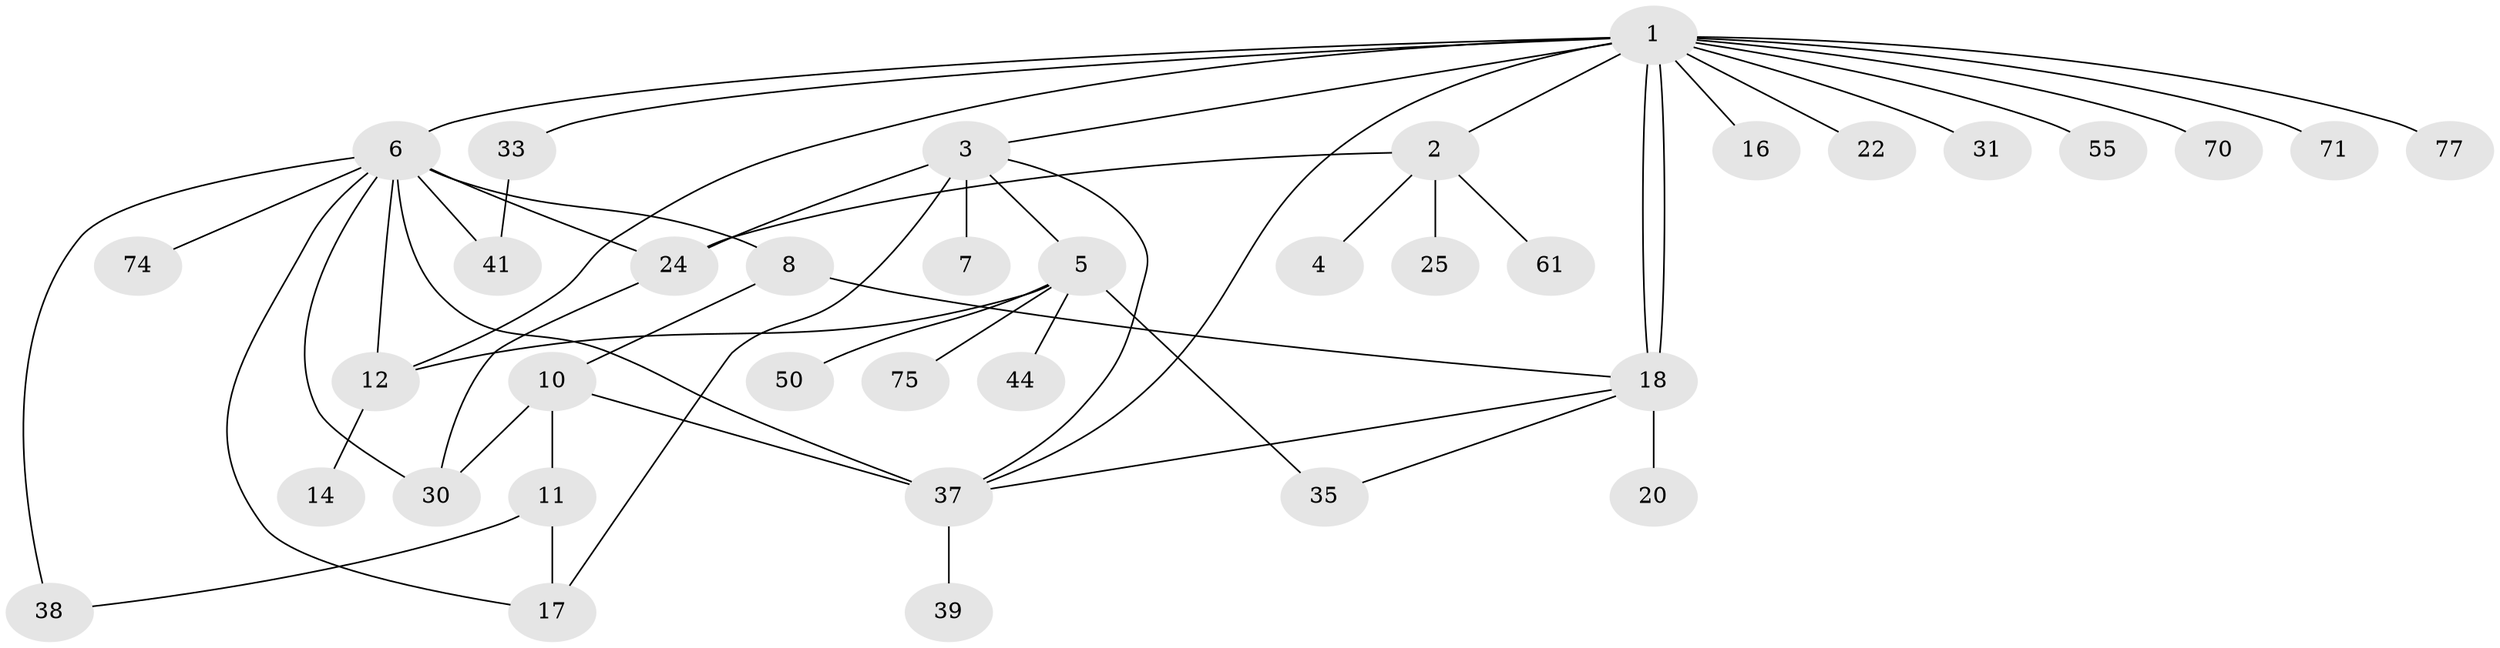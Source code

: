 // original degree distribution, {19: 0.01098901098901099, 5: 0.054945054945054944, 8: 0.01098901098901099, 1: 0.5274725274725275, 6: 0.01098901098901099, 11: 0.01098901098901099, 7: 0.02197802197802198, 4: 0.06593406593406594, 3: 0.15384615384615385, 13: 0.01098901098901099, 2: 0.12087912087912088}
// Generated by graph-tools (version 1.1) at 2025/18/03/04/25 18:18:02]
// undirected, 36 vertices, 52 edges
graph export_dot {
graph [start="1"]
  node [color=gray90,style=filled];
  1;
  2;
  3 [super="+9+45+69"];
  4;
  5;
  6 [super="+15+32+82+48+43"];
  7;
  8 [super="+59+26+19+21"];
  10;
  11 [super="+56+42+79+28"];
  12 [super="+13"];
  14;
  16;
  17 [super="+57"];
  18 [super="+34+27+36+58+83+29"];
  20;
  22;
  24 [super="+51+66+87"];
  25;
  30;
  31;
  33 [super="+60"];
  35 [super="+53+49+52"];
  37;
  38;
  39;
  41;
  44;
  50;
  55;
  61;
  70;
  71;
  74;
  75;
  77;
  1 -- 2;
  1 -- 3;
  1 -- 6 [weight=3];
  1 -- 12;
  1 -- 16;
  1 -- 18 [weight=3];
  1 -- 18;
  1 -- 22;
  1 -- 31;
  1 -- 33;
  1 -- 37;
  1 -- 55;
  1 -- 70;
  1 -- 71;
  1 -- 77;
  2 -- 4;
  2 -- 24;
  2 -- 25;
  2 -- 61;
  3 -- 5;
  3 -- 7;
  3 -- 37;
  3 -- 24 [weight=2];
  3 -- 17;
  5 -- 35;
  5 -- 44;
  5 -- 50;
  5 -- 75;
  5 -- 12;
  6 -- 8 [weight=2];
  6 -- 30;
  6 -- 37 [weight=2];
  6 -- 38 [weight=2];
  6 -- 41;
  6 -- 17;
  6 -- 74;
  6 -- 24;
  6 -- 12;
  8 -- 10;
  8 -- 18;
  10 -- 11;
  10 -- 30;
  10 -- 37;
  11 -- 17;
  11 -- 38;
  12 -- 14;
  18 -- 20;
  18 -- 37;
  18 -- 35;
  24 -- 30;
  33 -- 41;
  37 -- 39;
}
